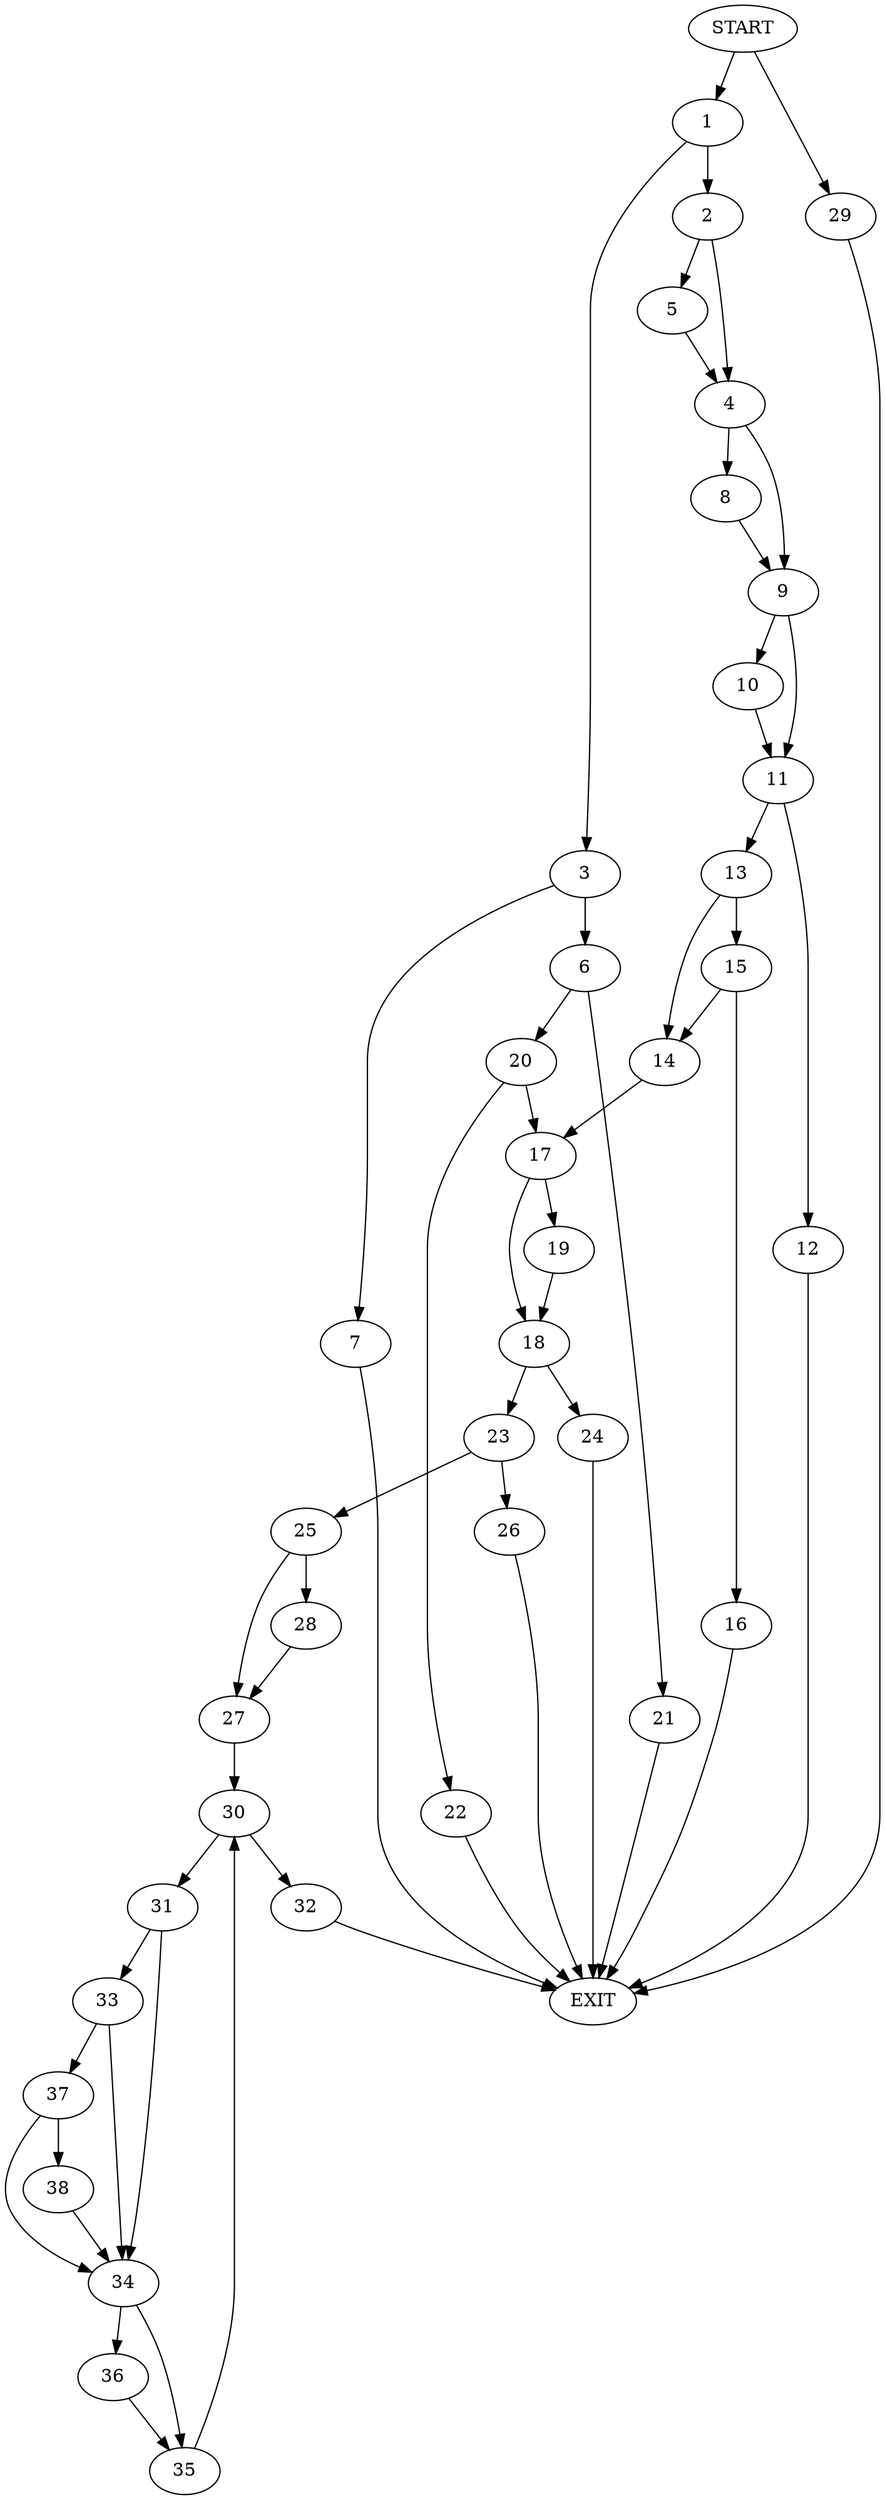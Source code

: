 digraph {
0 [label="START"]
39 [label="EXIT"]
0 -> 1
1 -> 2
1 -> 3
2 -> 4
2 -> 5
3 -> 6
3 -> 7
4 -> 8
4 -> 9
5 -> 4
9 -> 10
9 -> 11
8 -> 9
10 -> 11
11 -> 12
11 -> 13
12 -> 39
13 -> 14
13 -> 15
15 -> 16
15 -> 14
14 -> 17
16 -> 39
17 -> 18
17 -> 19
6 -> 20
6 -> 21
7 -> 39
21 -> 39
20 -> 22
20 -> 17
22 -> 39
18 -> 23
18 -> 24
19 -> 18
23 -> 25
23 -> 26
24 -> 39
25 -> 27
25 -> 28
26 -> 39
0 -> 29
29 -> 39
28 -> 27
27 -> 30
30 -> 31
30 -> 32
32 -> 39
31 -> 33
31 -> 34
34 -> 35
34 -> 36
33 -> 37
33 -> 34
37 -> 38
37 -> 34
38 -> 34
36 -> 35
35 -> 30
}
